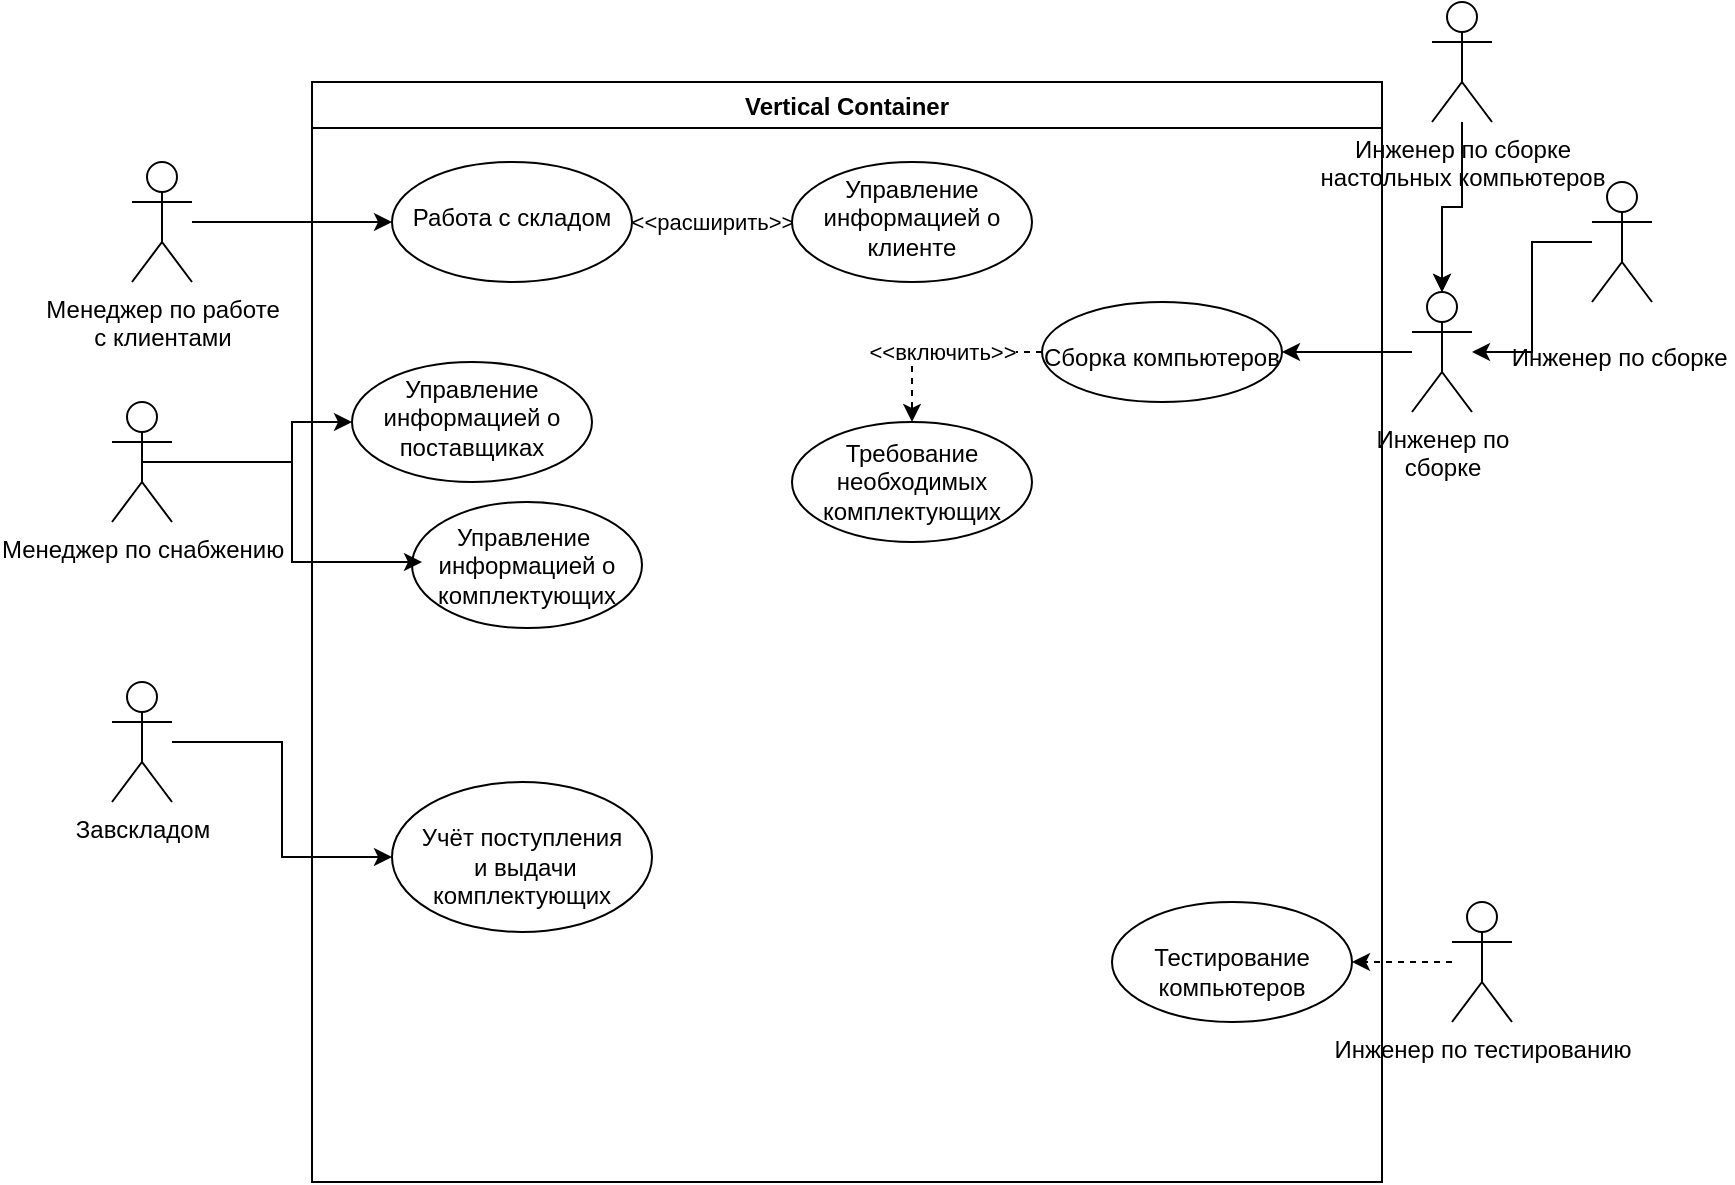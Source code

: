<mxfile version="20.5.3" type="github"><diagram id="mkaFBt1uHpHFSCWv5zRn" name="Страница 1"><mxGraphModel dx="1837" dy="576" grid="1" gridSize="10" guides="1" tooltips="1" connect="1" arrows="1" fold="1" page="1" pageScale="1" pageWidth="827" pageHeight="1169" math="0" shadow="0"><root><mxCell id="0"/><mxCell id="1" parent="0"/><mxCell id="1uURDah9pJ2b1rGeT5Ur-2" value="Vertical Container" style="swimlane;" parent="1" vertex="1"><mxGeometry x="140" y="190" width="535" height="550" as="geometry"/></mxCell><mxCell id="1uURDah9pJ2b1rGeT5Ur-21" value="&amp;lt;&amp;lt;расширить&amp;gt;&amp;gt;" style="edgeStyle=orthogonalEdgeStyle;rounded=0;orthogonalLoop=1;jettySize=auto;html=1;dashed=1;" parent="1uURDah9pJ2b1rGeT5Ur-2" source="1uURDah9pJ2b1rGeT5Ur-14" target="1uURDah9pJ2b1rGeT5Ur-20" edge="1"><mxGeometry relative="1" as="geometry"/></mxCell><mxCell id="1uURDah9pJ2b1rGeT5Ur-14" value="&lt;br&gt;Работа с складом" style="ellipse;whiteSpace=wrap;html=1;verticalAlign=top;" parent="1uURDah9pJ2b1rGeT5Ur-2" vertex="1"><mxGeometry x="40" y="40" width="120" height="60" as="geometry"/></mxCell><mxCell id="1uURDah9pJ2b1rGeT5Ur-16" value="Управление информацией о поставщиках" style="ellipse;whiteSpace=wrap;html=1;verticalAlign=top;" parent="1uURDah9pJ2b1rGeT5Ur-2" vertex="1"><mxGeometry x="20" y="140" width="120" height="60" as="geometry"/></mxCell><mxCell id="1uURDah9pJ2b1rGeT5Ur-18" value="&lt;br&gt;Учёт поступления&lt;br&gt;&amp;nbsp;и выдачи комплектующих" style="ellipse;whiteSpace=wrap;html=1;verticalAlign=top;" parent="1uURDah9pJ2b1rGeT5Ur-2" vertex="1"><mxGeometry x="40" y="350" width="130" height="75" as="geometry"/></mxCell><mxCell id="1uURDah9pJ2b1rGeT5Ur-20" value="Управление информацией о клиенте" style="ellipse;whiteSpace=wrap;html=1;verticalAlign=top;" parent="1uURDah9pJ2b1rGeT5Ur-2" vertex="1"><mxGeometry x="240" y="40" width="120" height="60" as="geometry"/></mxCell><mxCell id="1uURDah9pJ2b1rGeT5Ur-26" value="&lt;span style=&quot;font-family: Helvetica; font-size: 12px; font-style: normal; font-variant-ligatures: normal; font-variant-caps: normal; font-weight: 400; letter-spacing: normal; orphans: 2; text-align: center; text-indent: 0px; text-transform: none; widows: 2; word-spacing: 0px; -webkit-text-stroke-width: 0px; text-decoration-thickness: initial; text-decoration-style: initial; text-decoration-color: initial; float: none; display: inline !important;&quot;&gt;Управление&lt;span&gt;&amp;nbsp;&lt;br&gt;информацией о комплектующих&lt;/span&gt;&lt;/span&gt;" style="ellipse;whiteSpace=wrap;html=1;labelBackgroundColor=none;fontColor=default;" parent="1uURDah9pJ2b1rGeT5Ur-2" vertex="1"><mxGeometry x="50" y="210" width="115" height="63" as="geometry"/></mxCell><mxCell id="1uURDah9pJ2b1rGeT5Ur-29" value="&lt;br&gt;Сборка компьютеров" style="ellipse;whiteSpace=wrap;html=1;verticalAlign=top;" parent="1uURDah9pJ2b1rGeT5Ur-2" vertex="1"><mxGeometry x="365" y="110" width="120" height="50" as="geometry"/></mxCell><mxCell id="1uURDah9pJ2b1rGeT5Ur-32" value="Требование необходимых комплектующих" style="ellipse;whiteSpace=wrap;html=1;" parent="1uURDah9pJ2b1rGeT5Ur-2" vertex="1"><mxGeometry x="240" y="170" width="120" height="60" as="geometry"/></mxCell><mxCell id="1uURDah9pJ2b1rGeT5Ur-31" value="&amp;lt;&amp;lt;включить&amp;gt;&amp;gt;" style="edgeStyle=orthogonalEdgeStyle;rounded=0;orthogonalLoop=1;jettySize=auto;html=1;dashed=1;" parent="1uURDah9pJ2b1rGeT5Ur-2" source="1uURDah9pJ2b1rGeT5Ur-29" target="1uURDah9pJ2b1rGeT5Ur-32" edge="1"><mxGeometry relative="1" as="geometry"><mxPoint x="300" y="180" as="targetPoint"/></mxGeometry></mxCell><mxCell id="1uURDah9pJ2b1rGeT5Ur-33" value="&lt;br&gt;Тестирование компьютеров" style="ellipse;whiteSpace=wrap;html=1;verticalAlign=top;" parent="1uURDah9pJ2b1rGeT5Ur-2" vertex="1"><mxGeometry x="400" y="410" width="120" height="60" as="geometry"/></mxCell><mxCell id="1uURDah9pJ2b1rGeT5Ur-34" value="" style="edgeStyle=orthogonalEdgeStyle;rounded=0;orthogonalLoop=1;jettySize=auto;html=1;dashed=1;" parent="1" source="1uURDah9pJ2b1rGeT5Ur-3" target="1uURDah9pJ2b1rGeT5Ur-33" edge="1"><mxGeometry relative="1" as="geometry"/></mxCell><mxCell id="1uURDah9pJ2b1rGeT5Ur-3" value="Инженер по тестированию" style="shape=umlActor;verticalLabelPosition=bottom;verticalAlign=top;html=1;outlineConnect=0;" parent="1" vertex="1"><mxGeometry x="710" y="600" width="30" height="60" as="geometry"/></mxCell><mxCell id="1uURDah9pJ2b1rGeT5Ur-30" value="" style="edgeStyle=orthogonalEdgeStyle;rounded=0;orthogonalLoop=1;jettySize=auto;html=1;" parent="1" source="1uURDah9pJ2b1rGeT5Ur-4" target="1uURDah9pJ2b1rGeT5Ur-29" edge="1"><mxGeometry relative="1" as="geometry"/></mxCell><mxCell id="1uURDah9pJ2b1rGeT5Ur-4" value="Инженер по &lt;br&gt;сборке" style="shape=umlActor;verticalLabelPosition=bottom;verticalAlign=top;html=1;outlineConnect=0;" parent="1" vertex="1"><mxGeometry x="690" y="295" width="30" height="60" as="geometry"/></mxCell><mxCell id="1uURDah9pJ2b1rGeT5Ur-12" value="" style="edgeStyle=orthogonalEdgeStyle;rounded=0;orthogonalLoop=1;jettySize=auto;html=1;" parent="1" source="1uURDah9pJ2b1rGeT5Ur-5" target="1uURDah9pJ2b1rGeT5Ur-4" edge="1"><mxGeometry relative="1" as="geometry"/></mxCell><mxCell id="1uURDah9pJ2b1rGeT5Ur-5" value="&#10;&lt;span style=&quot;font-family: Helvetica; font-size: 12px; font-style: normal; font-variant-ligatures: normal; font-variant-caps: normal; font-weight: 400; letter-spacing: normal; orphans: 2; text-align: center; text-indent: 0px; text-transform: none; widows: 2; word-spacing: 0px; -webkit-text-stroke-width: 0px; text-decoration-thickness: initial; text-decoration-style: initial; text-decoration-color: initial; float: none; display: inline !important;&quot;&gt;Инженер по сборке&lt;span&gt;&amp;nbsp;&lt;/span&gt;&lt;/span&gt;&#10;&#10;" style="shape=umlActor;verticalLabelPosition=bottom;verticalAlign=top;html=1;outlineConnect=0;fontColor=default;labelBackgroundColor=none;" parent="1" vertex="1"><mxGeometry x="780" y="240" width="30" height="60" as="geometry"/></mxCell><mxCell id="1uURDah9pJ2b1rGeT5Ur-13" value="" style="edgeStyle=orthogonalEdgeStyle;rounded=0;orthogonalLoop=1;jettySize=auto;html=1;" parent="1" source="1uURDah9pJ2b1rGeT5Ur-6" target="1uURDah9pJ2b1rGeT5Ur-4" edge="1"><mxGeometry relative="1" as="geometry"/></mxCell><mxCell id="1uURDah9pJ2b1rGeT5Ur-27" value="" style="edgeStyle=orthogonalEdgeStyle;rounded=0;orthogonalLoop=1;jettySize=auto;html=1;" parent="1" source="1uURDah9pJ2b1rGeT5Ur-6" target="1uURDah9pJ2b1rGeT5Ur-4" edge="1"><mxGeometry relative="1" as="geometry"/></mxCell><mxCell id="1uURDah9pJ2b1rGeT5Ur-6" value="Инженер по сборке &lt;br&gt;настольных компьютеров" style="shape=umlActor;verticalLabelPosition=bottom;verticalAlign=top;html=1;outlineConnect=0;" parent="1" vertex="1"><mxGeometry x="700" y="150" width="30" height="60" as="geometry"/></mxCell><mxCell id="1uURDah9pJ2b1rGeT5Ur-19" value="" style="edgeStyle=orthogonalEdgeStyle;rounded=0;orthogonalLoop=1;jettySize=auto;html=1;" parent="1" source="1uURDah9pJ2b1rGeT5Ur-7" target="1uURDah9pJ2b1rGeT5Ur-18" edge="1"><mxGeometry relative="1" as="geometry"/></mxCell><mxCell id="1uURDah9pJ2b1rGeT5Ur-7" value="Завскладом" style="shape=umlActor;verticalLabelPosition=bottom;verticalAlign=top;html=1;outlineConnect=0;" parent="1" vertex="1"><mxGeometry x="40" y="490" width="30" height="60" as="geometry"/></mxCell><mxCell id="1uURDah9pJ2b1rGeT5Ur-17" value="" style="edgeStyle=orthogonalEdgeStyle;rounded=0;orthogonalLoop=1;jettySize=auto;html=1;" parent="1" source="1uURDah9pJ2b1rGeT5Ur-8" target="1uURDah9pJ2b1rGeT5Ur-16" edge="1"><mxGeometry relative="1" as="geometry"><Array as="points"><mxPoint x="130" y="380"/><mxPoint x="130" y="360"/></Array></mxGeometry></mxCell><mxCell id="1uURDah9pJ2b1rGeT5Ur-25" style="edgeStyle=orthogonalEdgeStyle;rounded=0;orthogonalLoop=1;jettySize=auto;html=1;exitX=0.5;exitY=0.5;exitDx=0;exitDy=0;exitPerimeter=0;" parent="1" source="1uURDah9pJ2b1rGeT5Ur-8" edge="1"><mxGeometry relative="1" as="geometry"><mxPoint x="195" y="430" as="targetPoint"/><Array as="points"><mxPoint x="130" y="380"/><mxPoint x="130" y="430"/></Array></mxGeometry></mxCell><mxCell id="1uURDah9pJ2b1rGeT5Ur-8" value="Менеджер по&amp;nbsp;снабжению" style="shape=umlActor;verticalLabelPosition=bottom;verticalAlign=top;html=1;outlineConnect=0;" parent="1" vertex="1"><mxGeometry x="40" y="350" width="30" height="60" as="geometry"/></mxCell><mxCell id="1uURDah9pJ2b1rGeT5Ur-15" value="" style="edgeStyle=orthogonalEdgeStyle;rounded=0;orthogonalLoop=1;jettySize=auto;html=1;" parent="1" source="1uURDah9pJ2b1rGeT5Ur-9" target="1uURDah9pJ2b1rGeT5Ur-14" edge="1"><mxGeometry relative="1" as="geometry"/></mxCell><mxCell id="1uURDah9pJ2b1rGeT5Ur-9" value="Менеджер по работе&lt;br&gt;с клиентами" style="shape=umlActor;verticalLabelPosition=bottom;verticalAlign=top;html=1;outlineConnect=0;" parent="1" vertex="1"><mxGeometry x="50" y="230" width="30" height="60" as="geometry"/></mxCell></root></mxGraphModel></diagram></mxfile>
